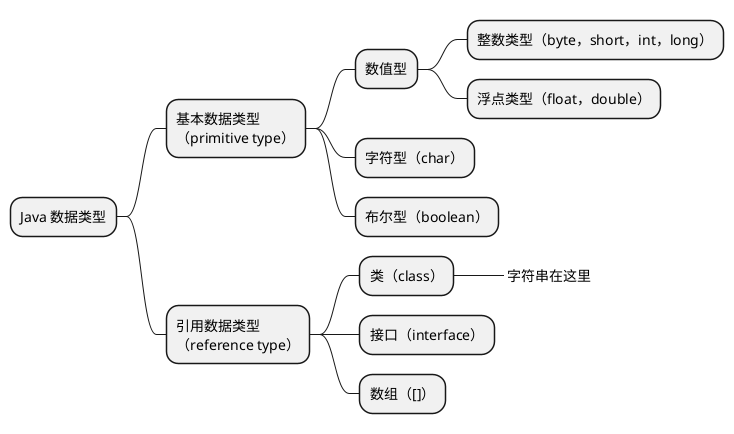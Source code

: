 @startmindmap
* Java 数据类型
**:基本数据类型
（primitive type）;
*** 数值型
**** 整数类型（byte，short，int，long）
**** 浮点类型（float，double）
*** 字符型（char）
*** 布尔型（boolean）
**:引用数据类型
（reference type）;
*** 类（class）
****_ 字符串在这里
*** 接口（interface）
*** 数组（[]）
@endmindmap
